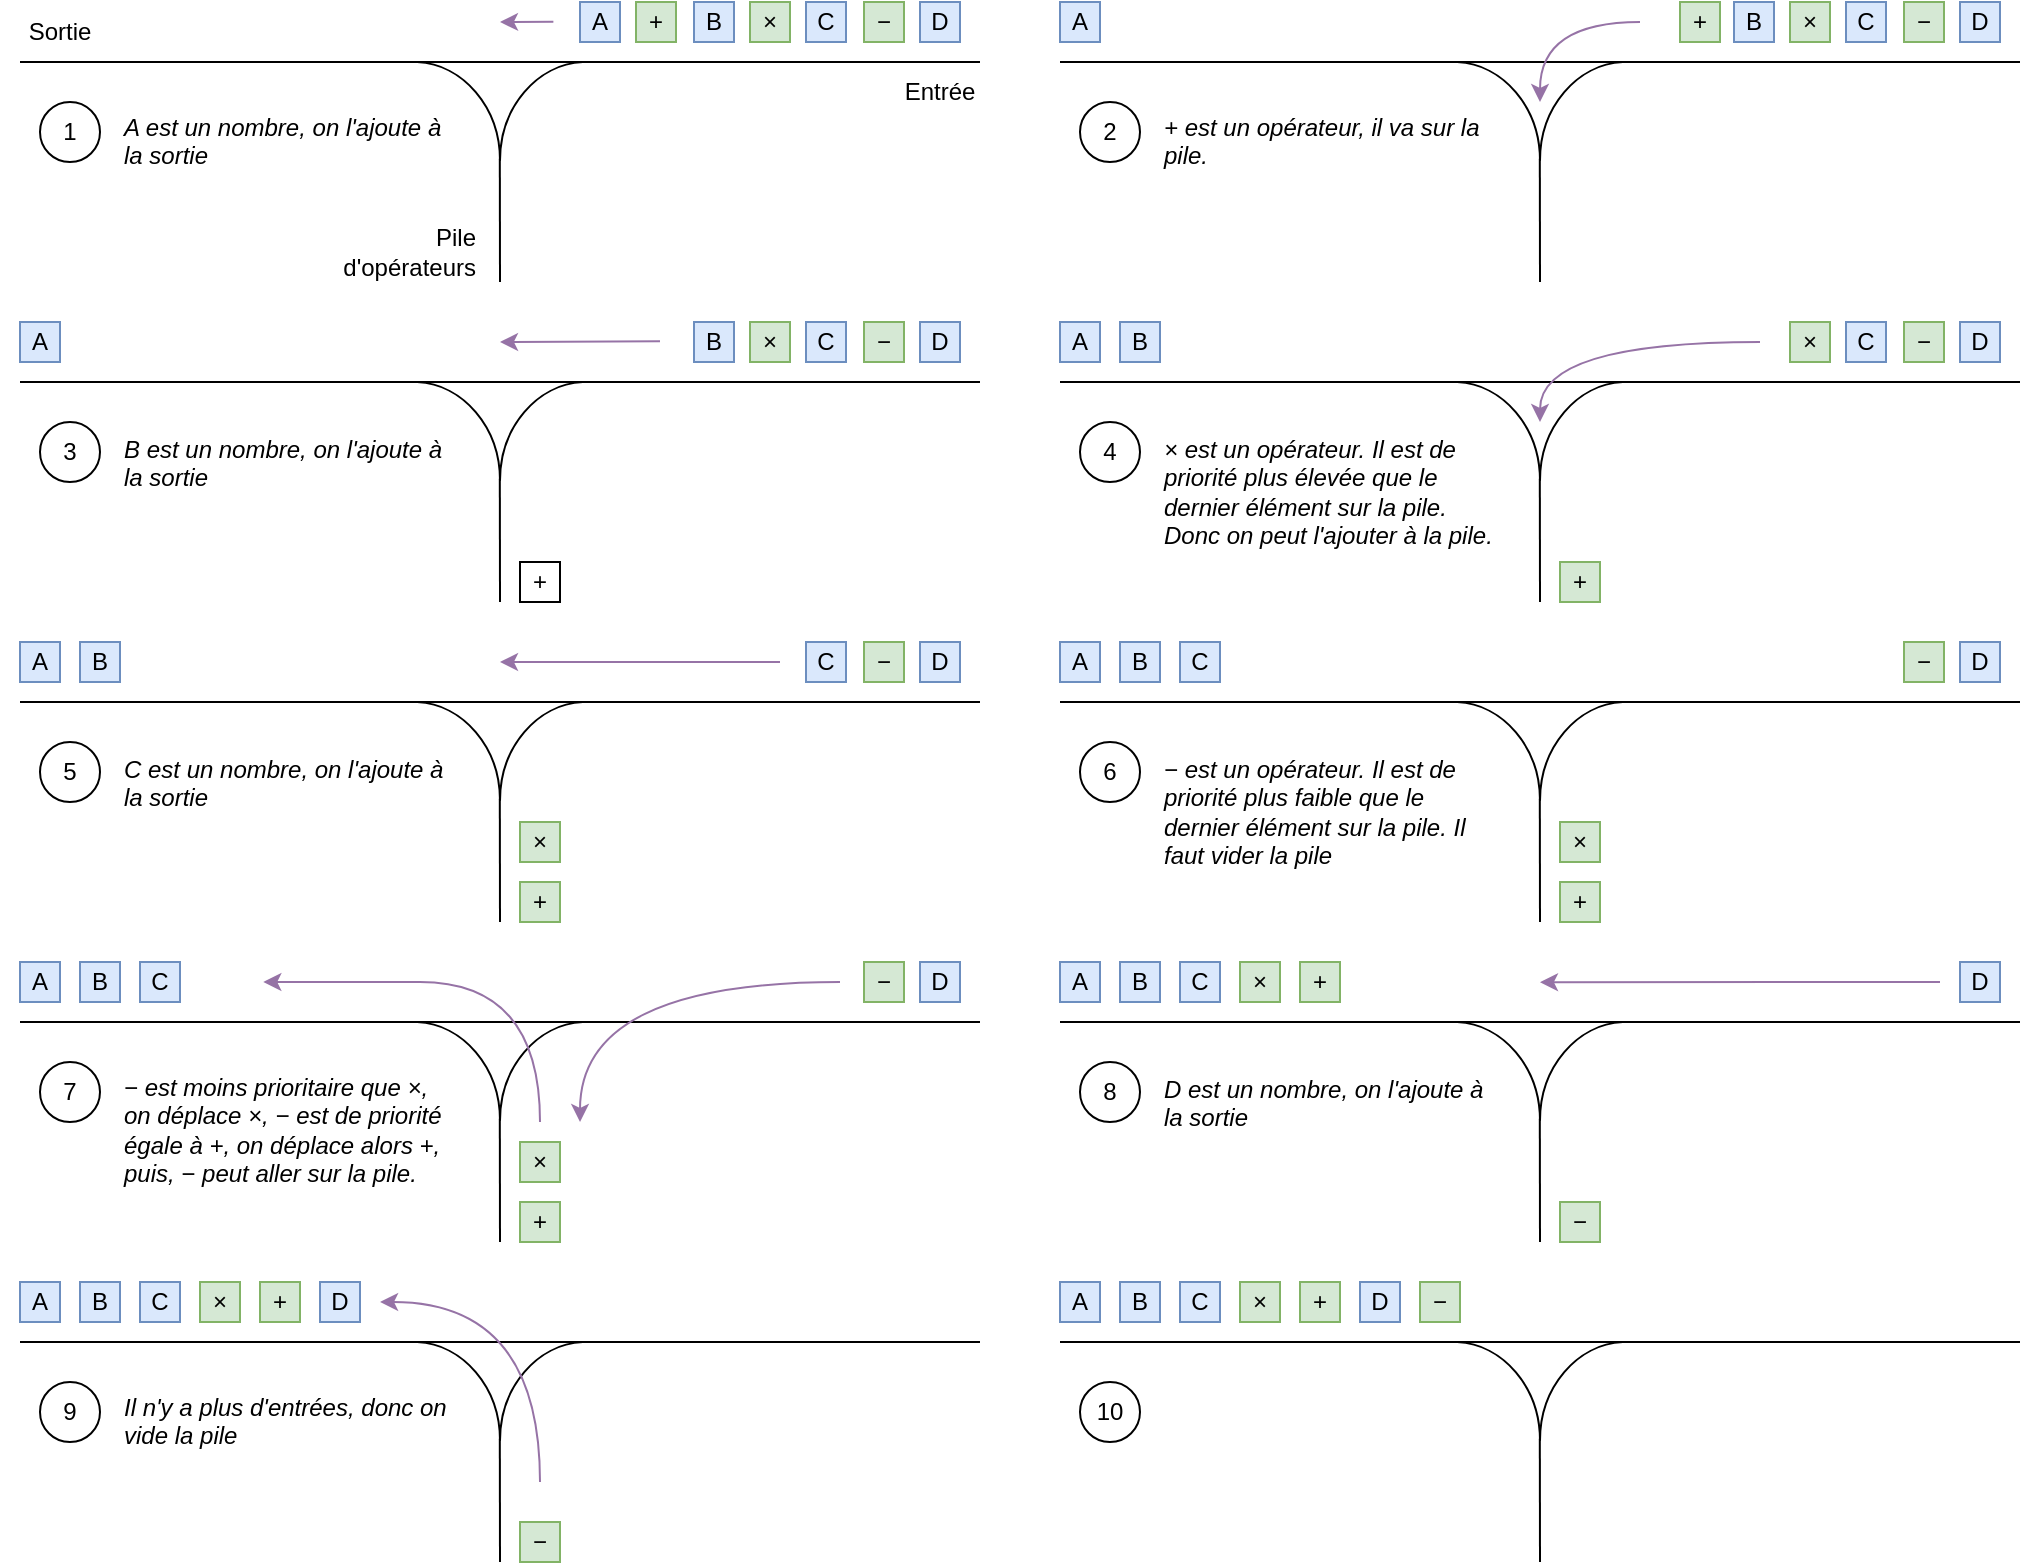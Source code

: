 <mxfile version="22.0.3" type="device">
  <diagram name="Page-1" id="3fGzzLXL2oJ45l_Rl7hE">
    <mxGraphModel dx="2367" dy="1570" grid="1" gridSize="10" guides="1" tooltips="1" connect="1" arrows="1" fold="1" page="1" pageScale="1" pageWidth="1050" pageHeight="800" math="0" shadow="0">
      <root>
        <mxCell id="0" />
        <mxCell id="1" parent="0" />
        <mxCell id="79jItiNzh4lT66huVusE-1" value="" style="endArrow=none;html=1;rounded=0;" edge="1" parent="1">
          <mxGeometry width="50" height="50" relative="1" as="geometry">
            <mxPoint x="270" y="40" as="sourcePoint" />
            <mxPoint x="510" y="40" as="targetPoint" />
          </mxGeometry>
        </mxCell>
        <mxCell id="79jItiNzh4lT66huVusE-4" value="" style="verticalLabelPosition=bottom;verticalAlign=top;html=1;shape=mxgraph.basic.arc;startAngle=0.007;endAngle=0.25;" vertex="1" parent="1">
          <mxGeometry x="183.386" y="39.997" width="86.614" height="98.425" as="geometry" />
        </mxCell>
        <mxCell id="79jItiNzh4lT66huVusE-7" value="" style="verticalLabelPosition=bottom;verticalAlign=top;html=1;shape=mxgraph.basic.arc;startAngle=0.007;endAngle=0.25;flipH=1;" vertex="1" parent="1">
          <mxGeometry x="269.996" y="39.997" width="86.614" height="98.425" as="geometry" />
        </mxCell>
        <mxCell id="79jItiNzh4lT66huVusE-8" value="" style="endArrow=none;html=1;rounded=0;entryX=1.001;entryY=0.491;entryDx=0;entryDy=0;entryPerimeter=0;" edge="1" parent="1" target="79jItiNzh4lT66huVusE-7">
          <mxGeometry width="50" height="50" relative="1" as="geometry">
            <mxPoint x="270" y="150" as="sourcePoint" />
            <mxPoint x="270" y="110" as="targetPoint" />
          </mxGeometry>
        </mxCell>
        <mxCell id="79jItiNzh4lT66huVusE-9" value="Sortie" style="text;strokeColor=none;align=center;fillColor=none;html=1;verticalAlign=middle;whiteSpace=wrap;rounded=0;" vertex="1" parent="1">
          <mxGeometry x="20" y="10" width="60" height="30" as="geometry" />
        </mxCell>
        <mxCell id="79jItiNzh4lT66huVusE-10" value="Entrée" style="text;strokeColor=none;align=center;fillColor=none;html=1;verticalAlign=middle;whiteSpace=wrap;rounded=0;" vertex="1" parent="1">
          <mxGeometry x="460" y="40" width="60" height="30" as="geometry" />
        </mxCell>
        <mxCell id="79jItiNzh4lT66huVusE-11" value="Pile d&#39;opérateurs" style="text;strokeColor=none;align=right;fillColor=none;html=1;verticalAlign=middle;whiteSpace=wrap;rounded=0;" vertex="1" parent="1">
          <mxGeometry x="200" y="120" width="60" height="30" as="geometry" />
        </mxCell>
        <mxCell id="79jItiNzh4lT66huVusE-12" value="A" style="text;align=center;html=1;verticalAlign=middle;whiteSpace=wrap;rounded=0;fillColor=#dae8fc;strokeColor=#6c8ebf;" vertex="1" parent="1">
          <mxGeometry x="310" y="10" width="20" height="20" as="geometry" />
        </mxCell>
        <mxCell id="79jItiNzh4lT66huVusE-13" value="+" style="text;align=center;html=1;verticalAlign=middle;whiteSpace=wrap;rounded=0;fillColor=#d5e8d4;strokeColor=#82b366;" vertex="1" parent="1">
          <mxGeometry x="338" y="10" width="20" height="20" as="geometry" />
        </mxCell>
        <mxCell id="79jItiNzh4lT66huVusE-14" value="B" style="text;align=center;html=1;verticalAlign=middle;whiteSpace=wrap;rounded=0;fillColor=#dae8fc;strokeColor=#6c8ebf;" vertex="1" parent="1">
          <mxGeometry x="367" y="10" width="20" height="20" as="geometry" />
        </mxCell>
        <mxCell id="79jItiNzh4lT66huVusE-15" value="×" style="text;align=center;html=1;verticalAlign=middle;whiteSpace=wrap;rounded=0;fillColor=#d5e8d4;strokeColor=#82b366;" vertex="1" parent="1">
          <mxGeometry x="395" y="10" width="20" height="20" as="geometry" />
        </mxCell>
        <mxCell id="79jItiNzh4lT66huVusE-16" value="−" style="text;align=center;html=1;verticalAlign=middle;whiteSpace=wrap;rounded=0;fillColor=#d5e8d4;strokeColor=#82b366;" vertex="1" parent="1">
          <mxGeometry x="452" y="10" width="20" height="20" as="geometry" />
        </mxCell>
        <mxCell id="79jItiNzh4lT66huVusE-17" value="C" style="text;align=center;html=1;verticalAlign=middle;whiteSpace=wrap;rounded=0;fillColor=#dae8fc;strokeColor=#6c8ebf;" vertex="1" parent="1">
          <mxGeometry x="423" y="10" width="20" height="20" as="geometry" />
        </mxCell>
        <mxCell id="79jItiNzh4lT66huVusE-18" value="D" style="text;align=center;html=1;verticalAlign=middle;whiteSpace=wrap;rounded=0;fillColor=#dae8fc;strokeColor=#6c8ebf;" vertex="1" parent="1">
          <mxGeometry x="480" y="10" width="20" height="20" as="geometry" />
        </mxCell>
        <mxCell id="79jItiNzh4lT66huVusE-19" value="" style="endArrow=classic;html=1;rounded=0;fillColor=#e1d5e7;strokeColor=#9673a6;" edge="1" parent="1">
          <mxGeometry width="50" height="50" relative="1" as="geometry">
            <mxPoint x="296.69" y="19.83" as="sourcePoint" />
            <mxPoint x="270" y="20" as="targetPoint" />
          </mxGeometry>
        </mxCell>
        <mxCell id="79jItiNzh4lT66huVusE-20" value="" style="endArrow=none;html=1;rounded=0;" edge="1" parent="1">
          <mxGeometry width="50" height="50" relative="1" as="geometry">
            <mxPoint x="30" y="40" as="sourcePoint" />
            <mxPoint x="270" y="40" as="targetPoint" />
          </mxGeometry>
        </mxCell>
        <mxCell id="79jItiNzh4lT66huVusE-21" value="1" style="ellipse;whiteSpace=wrap;html=1;aspect=fixed;" vertex="1" parent="1">
          <mxGeometry x="40" y="60" width="30" height="30" as="geometry" />
        </mxCell>
        <mxCell id="79jItiNzh4lT66huVusE-22" value="" style="endArrow=none;html=1;rounded=0;" edge="1" parent="1">
          <mxGeometry width="50" height="50" relative="1" as="geometry">
            <mxPoint x="790" y="40" as="sourcePoint" />
            <mxPoint x="1030" y="40" as="targetPoint" />
          </mxGeometry>
        </mxCell>
        <mxCell id="79jItiNzh4lT66huVusE-23" value="" style="verticalLabelPosition=bottom;verticalAlign=top;html=1;shape=mxgraph.basic.arc;startAngle=0.007;endAngle=0.25;" vertex="1" parent="1">
          <mxGeometry x="703.386" y="39.997" width="86.614" height="98.425" as="geometry" />
        </mxCell>
        <mxCell id="79jItiNzh4lT66huVusE-24" value="" style="verticalLabelPosition=bottom;verticalAlign=top;html=1;shape=mxgraph.basic.arc;startAngle=0.007;endAngle=0.25;flipH=1;" vertex="1" parent="1">
          <mxGeometry x="789.996" y="39.997" width="86.614" height="98.425" as="geometry" />
        </mxCell>
        <mxCell id="79jItiNzh4lT66huVusE-25" value="" style="endArrow=none;html=1;rounded=0;entryX=1.001;entryY=0.491;entryDx=0;entryDy=0;entryPerimeter=0;" edge="1" parent="1" target="79jItiNzh4lT66huVusE-24">
          <mxGeometry width="50" height="50" relative="1" as="geometry">
            <mxPoint x="790" y="150" as="sourcePoint" />
            <mxPoint x="790" y="110" as="targetPoint" />
          </mxGeometry>
        </mxCell>
        <mxCell id="79jItiNzh4lT66huVusE-29" value="A" style="text;align=center;html=1;verticalAlign=middle;whiteSpace=wrap;rounded=0;fillColor=#dae8fc;strokeColor=#6c8ebf;" vertex="1" parent="1">
          <mxGeometry x="550" y="10" width="20" height="20" as="geometry" />
        </mxCell>
        <mxCell id="79jItiNzh4lT66huVusE-30" value="+" style="text;align=center;html=1;verticalAlign=middle;whiteSpace=wrap;rounded=0;fillColor=#d5e8d4;strokeColor=#82b366;" vertex="1" parent="1">
          <mxGeometry x="860" y="10" width="20" height="20" as="geometry" />
        </mxCell>
        <mxCell id="79jItiNzh4lT66huVusE-31" value="B" style="text;align=center;html=1;verticalAlign=middle;whiteSpace=wrap;rounded=0;fillColor=#dae8fc;strokeColor=#6c8ebf;" vertex="1" parent="1">
          <mxGeometry x="887" y="10" width="20" height="20" as="geometry" />
        </mxCell>
        <mxCell id="79jItiNzh4lT66huVusE-32" value="×" style="text;align=center;html=1;verticalAlign=middle;whiteSpace=wrap;rounded=0;fillColor=#d5e8d4;strokeColor=#82b366;" vertex="1" parent="1">
          <mxGeometry x="915" y="10" width="20" height="20" as="geometry" />
        </mxCell>
        <mxCell id="79jItiNzh4lT66huVusE-33" value="−" style="text;align=center;html=1;verticalAlign=middle;whiteSpace=wrap;rounded=0;fillColor=#d5e8d4;strokeColor=#82b366;" vertex="1" parent="1">
          <mxGeometry x="972" y="10" width="20" height="20" as="geometry" />
        </mxCell>
        <mxCell id="79jItiNzh4lT66huVusE-34" value="C" style="text;align=center;html=1;verticalAlign=middle;whiteSpace=wrap;rounded=0;fillColor=#dae8fc;strokeColor=#6c8ebf;" vertex="1" parent="1">
          <mxGeometry x="943" y="10" width="20" height="20" as="geometry" />
        </mxCell>
        <mxCell id="79jItiNzh4lT66huVusE-35" value="D" style="text;align=center;html=1;verticalAlign=middle;whiteSpace=wrap;rounded=0;fillColor=#dae8fc;strokeColor=#6c8ebf;" vertex="1" parent="1">
          <mxGeometry x="1000" y="10" width="20" height="20" as="geometry" />
        </mxCell>
        <mxCell id="79jItiNzh4lT66huVusE-37" value="" style="endArrow=none;html=1;rounded=0;" edge="1" parent="1">
          <mxGeometry width="50" height="50" relative="1" as="geometry">
            <mxPoint x="550" y="40" as="sourcePoint" />
            <mxPoint x="790" y="40" as="targetPoint" />
          </mxGeometry>
        </mxCell>
        <mxCell id="79jItiNzh4lT66huVusE-38" value="2" style="ellipse;whiteSpace=wrap;html=1;aspect=fixed;" vertex="1" parent="1">
          <mxGeometry x="560" y="60" width="30" height="30" as="geometry" />
        </mxCell>
        <mxCell id="79jItiNzh4lT66huVusE-39" value="" style="curved=1;endArrow=classic;html=1;rounded=0;fillColor=#e1d5e7;strokeColor=#9673a6;" edge="1" parent="1">
          <mxGeometry width="50" height="50" relative="1" as="geometry">
            <mxPoint x="840" y="20" as="sourcePoint" />
            <mxPoint x="790" y="60.0" as="targetPoint" />
            <Array as="points">
              <mxPoint x="790" y="20" />
            </Array>
          </mxGeometry>
        </mxCell>
        <mxCell id="79jItiNzh4lT66huVusE-40" value="" style="endArrow=none;html=1;rounded=0;" edge="1" parent="1">
          <mxGeometry width="50" height="50" relative="1" as="geometry">
            <mxPoint x="270" y="200" as="sourcePoint" />
            <mxPoint x="510" y="200" as="targetPoint" />
          </mxGeometry>
        </mxCell>
        <mxCell id="79jItiNzh4lT66huVusE-41" value="" style="verticalLabelPosition=bottom;verticalAlign=top;html=1;shape=mxgraph.basic.arc;startAngle=0.007;endAngle=0.25;" vertex="1" parent="1">
          <mxGeometry x="183.386" y="199.997" width="86.614" height="98.425" as="geometry" />
        </mxCell>
        <mxCell id="79jItiNzh4lT66huVusE-42" value="" style="verticalLabelPosition=bottom;verticalAlign=top;html=1;shape=mxgraph.basic.arc;startAngle=0.007;endAngle=0.25;flipH=1;" vertex="1" parent="1">
          <mxGeometry x="269.996" y="199.997" width="86.614" height="98.425" as="geometry" />
        </mxCell>
        <mxCell id="79jItiNzh4lT66huVusE-43" value="" style="endArrow=none;html=1;rounded=0;entryX=1.001;entryY=0.491;entryDx=0;entryDy=0;entryPerimeter=0;" edge="1" parent="1" target="79jItiNzh4lT66huVusE-42">
          <mxGeometry width="50" height="50" relative="1" as="geometry">
            <mxPoint x="270" y="310" as="sourcePoint" />
            <mxPoint x="270" y="270" as="targetPoint" />
          </mxGeometry>
        </mxCell>
        <mxCell id="79jItiNzh4lT66huVusE-47" value="A" style="text;align=center;html=1;verticalAlign=middle;whiteSpace=wrap;rounded=0;fillColor=#dae8fc;strokeColor=#6c8ebf;" vertex="1" parent="1">
          <mxGeometry x="30" y="170" width="20" height="20" as="geometry" />
        </mxCell>
        <mxCell id="79jItiNzh4lT66huVusE-48" value="+" style="text;align=center;html=1;verticalAlign=middle;whiteSpace=wrap;rounded=0;fillColor=none;strokeColor=default;" vertex="1" parent="1">
          <mxGeometry x="280" y="290" width="20" height="20" as="geometry" />
        </mxCell>
        <mxCell id="79jItiNzh4lT66huVusE-49" value="B" style="text;align=center;html=1;verticalAlign=middle;whiteSpace=wrap;rounded=0;fillColor=#dae8fc;strokeColor=#6c8ebf;" vertex="1" parent="1">
          <mxGeometry x="367" y="170" width="20" height="20" as="geometry" />
        </mxCell>
        <mxCell id="79jItiNzh4lT66huVusE-50" value="×" style="text;align=center;html=1;verticalAlign=middle;whiteSpace=wrap;rounded=0;fillColor=#d5e8d4;strokeColor=#82b366;" vertex="1" parent="1">
          <mxGeometry x="395" y="170" width="20" height="20" as="geometry" />
        </mxCell>
        <mxCell id="79jItiNzh4lT66huVusE-51" value="−" style="text;align=center;html=1;verticalAlign=middle;whiteSpace=wrap;rounded=0;fillColor=#d5e8d4;strokeColor=#82b366;" vertex="1" parent="1">
          <mxGeometry x="452" y="170" width="20" height="20" as="geometry" />
        </mxCell>
        <mxCell id="79jItiNzh4lT66huVusE-52" value="C" style="text;align=center;html=1;verticalAlign=middle;whiteSpace=wrap;rounded=0;fillColor=#dae8fc;strokeColor=#6c8ebf;" vertex="1" parent="1">
          <mxGeometry x="423" y="170" width="20" height="20" as="geometry" />
        </mxCell>
        <mxCell id="79jItiNzh4lT66huVusE-53" value="D" style="text;align=center;html=1;verticalAlign=middle;whiteSpace=wrap;rounded=0;fillColor=#dae8fc;strokeColor=#6c8ebf;" vertex="1" parent="1">
          <mxGeometry x="480" y="170" width="20" height="20" as="geometry" />
        </mxCell>
        <mxCell id="79jItiNzh4lT66huVusE-55" value="" style="endArrow=none;html=1;rounded=0;" edge="1" parent="1">
          <mxGeometry width="50" height="50" relative="1" as="geometry">
            <mxPoint x="30" y="200" as="sourcePoint" />
            <mxPoint x="270" y="200" as="targetPoint" />
          </mxGeometry>
        </mxCell>
        <mxCell id="79jItiNzh4lT66huVusE-56" value="3" style="ellipse;whiteSpace=wrap;html=1;aspect=fixed;" vertex="1" parent="1">
          <mxGeometry x="40" y="220" width="30" height="30" as="geometry" />
        </mxCell>
        <mxCell id="79jItiNzh4lT66huVusE-57" value="" style="endArrow=none;html=1;rounded=0;" edge="1" parent="1">
          <mxGeometry width="50" height="50" relative="1" as="geometry">
            <mxPoint x="790" y="200" as="sourcePoint" />
            <mxPoint x="1030" y="200" as="targetPoint" />
          </mxGeometry>
        </mxCell>
        <mxCell id="79jItiNzh4lT66huVusE-58" value="" style="verticalLabelPosition=bottom;verticalAlign=top;html=1;shape=mxgraph.basic.arc;startAngle=0.007;endAngle=0.25;" vertex="1" parent="1">
          <mxGeometry x="703.386" y="199.997" width="86.614" height="98.425" as="geometry" />
        </mxCell>
        <mxCell id="79jItiNzh4lT66huVusE-59" value="" style="verticalLabelPosition=bottom;verticalAlign=top;html=1;shape=mxgraph.basic.arc;startAngle=0.007;endAngle=0.25;flipH=1;" vertex="1" parent="1">
          <mxGeometry x="789.996" y="199.997" width="86.614" height="98.425" as="geometry" />
        </mxCell>
        <mxCell id="79jItiNzh4lT66huVusE-60" value="" style="endArrow=none;html=1;rounded=0;entryX=1.001;entryY=0.491;entryDx=0;entryDy=0;entryPerimeter=0;" edge="1" parent="1" target="79jItiNzh4lT66huVusE-59">
          <mxGeometry width="50" height="50" relative="1" as="geometry">
            <mxPoint x="790" y="310" as="sourcePoint" />
            <mxPoint x="790" y="270" as="targetPoint" />
          </mxGeometry>
        </mxCell>
        <mxCell id="79jItiNzh4lT66huVusE-64" value="A" style="text;align=center;html=1;verticalAlign=middle;whiteSpace=wrap;rounded=0;fillColor=#dae8fc;strokeColor=#6c8ebf;" vertex="1" parent="1">
          <mxGeometry x="550" y="170" width="20" height="20" as="geometry" />
        </mxCell>
        <mxCell id="79jItiNzh4lT66huVusE-65" value="+" style="text;align=center;html=1;verticalAlign=middle;whiteSpace=wrap;rounded=0;fillColor=#d5e8d4;strokeColor=#82b366;" vertex="1" parent="1">
          <mxGeometry x="800" y="290" width="20" height="20" as="geometry" />
        </mxCell>
        <mxCell id="79jItiNzh4lT66huVusE-66" value="B" style="text;align=center;html=1;verticalAlign=middle;whiteSpace=wrap;rounded=0;fillColor=#dae8fc;strokeColor=#6c8ebf;" vertex="1" parent="1">
          <mxGeometry x="580" y="170" width="20" height="20" as="geometry" />
        </mxCell>
        <mxCell id="79jItiNzh4lT66huVusE-67" value="×" style="text;align=center;html=1;verticalAlign=middle;whiteSpace=wrap;rounded=0;fillColor=#d5e8d4;strokeColor=#82b366;" vertex="1" parent="1">
          <mxGeometry x="915" y="170" width="20" height="20" as="geometry" />
        </mxCell>
        <mxCell id="79jItiNzh4lT66huVusE-68" value="−" style="text;align=center;html=1;verticalAlign=middle;whiteSpace=wrap;rounded=0;fillColor=#d5e8d4;strokeColor=#82b366;" vertex="1" parent="1">
          <mxGeometry x="972" y="170" width="20" height="20" as="geometry" />
        </mxCell>
        <mxCell id="79jItiNzh4lT66huVusE-69" value="C" style="text;align=center;html=1;verticalAlign=middle;whiteSpace=wrap;rounded=0;fillColor=#dae8fc;strokeColor=#6c8ebf;" vertex="1" parent="1">
          <mxGeometry x="943" y="170" width="20" height="20" as="geometry" />
        </mxCell>
        <mxCell id="79jItiNzh4lT66huVusE-70" value="D" style="text;align=center;html=1;verticalAlign=middle;whiteSpace=wrap;rounded=0;fillColor=#dae8fc;strokeColor=#6c8ebf;" vertex="1" parent="1">
          <mxGeometry x="1000" y="170" width="20" height="20" as="geometry" />
        </mxCell>
        <mxCell id="79jItiNzh4lT66huVusE-71" value="" style="endArrow=none;html=1;rounded=0;" edge="1" parent="1">
          <mxGeometry width="50" height="50" relative="1" as="geometry">
            <mxPoint x="550" y="200" as="sourcePoint" />
            <mxPoint x="790" y="200" as="targetPoint" />
          </mxGeometry>
        </mxCell>
        <mxCell id="79jItiNzh4lT66huVusE-72" value="4" style="ellipse;whiteSpace=wrap;html=1;aspect=fixed;" vertex="1" parent="1">
          <mxGeometry x="560" y="220" width="30" height="30" as="geometry" />
        </mxCell>
        <mxCell id="79jItiNzh4lT66huVusE-73" value="" style="curved=1;endArrow=classic;html=1;rounded=0;fillColor=#e1d5e7;strokeColor=#9673a6;" edge="1" parent="1">
          <mxGeometry width="50" height="50" relative="1" as="geometry">
            <mxPoint x="900" y="180" as="sourcePoint" />
            <mxPoint x="790" y="220" as="targetPoint" />
            <Array as="points">
              <mxPoint x="790" y="180" />
            </Array>
          </mxGeometry>
        </mxCell>
        <mxCell id="79jItiNzh4lT66huVusE-74" value="" style="endArrow=classic;html=1;rounded=0;fillColor=#e1d5e7;strokeColor=#9673a6;" edge="1" parent="1">
          <mxGeometry width="50" height="50" relative="1" as="geometry">
            <mxPoint x="350" y="179.58" as="sourcePoint" />
            <mxPoint x="270" y="180" as="targetPoint" />
          </mxGeometry>
        </mxCell>
        <mxCell id="79jItiNzh4lT66huVusE-75" value="" style="endArrow=none;html=1;rounded=0;" edge="1" parent="1">
          <mxGeometry width="50" height="50" relative="1" as="geometry">
            <mxPoint x="270" y="360" as="sourcePoint" />
            <mxPoint x="510" y="360" as="targetPoint" />
          </mxGeometry>
        </mxCell>
        <mxCell id="79jItiNzh4lT66huVusE-76" value="" style="verticalLabelPosition=bottom;verticalAlign=top;html=1;shape=mxgraph.basic.arc;startAngle=0.007;endAngle=0.25;" vertex="1" parent="1">
          <mxGeometry x="183.386" y="359.997" width="86.614" height="98.425" as="geometry" />
        </mxCell>
        <mxCell id="79jItiNzh4lT66huVusE-77" value="" style="verticalLabelPosition=bottom;verticalAlign=top;html=1;shape=mxgraph.basic.arc;startAngle=0.007;endAngle=0.25;flipH=1;" vertex="1" parent="1">
          <mxGeometry x="269.996" y="359.997" width="86.614" height="98.425" as="geometry" />
        </mxCell>
        <mxCell id="79jItiNzh4lT66huVusE-78" value="" style="endArrow=none;html=1;rounded=0;entryX=1.001;entryY=0.491;entryDx=0;entryDy=0;entryPerimeter=0;" edge="1" parent="1" target="79jItiNzh4lT66huVusE-77">
          <mxGeometry width="50" height="50" relative="1" as="geometry">
            <mxPoint x="270" y="470" as="sourcePoint" />
            <mxPoint x="270" y="430" as="targetPoint" />
          </mxGeometry>
        </mxCell>
        <mxCell id="79jItiNzh4lT66huVusE-82" value="A" style="text;align=center;html=1;verticalAlign=middle;whiteSpace=wrap;rounded=0;fillColor=#dae8fc;strokeColor=#6c8ebf;" vertex="1" parent="1">
          <mxGeometry x="30" y="330" width="20" height="20" as="geometry" />
        </mxCell>
        <mxCell id="79jItiNzh4lT66huVusE-83" value="+" style="text;align=center;html=1;verticalAlign=middle;whiteSpace=wrap;rounded=0;fillColor=#d5e8d4;strokeColor=#82b366;" vertex="1" parent="1">
          <mxGeometry x="280" y="450" width="20" height="20" as="geometry" />
        </mxCell>
        <mxCell id="79jItiNzh4lT66huVusE-84" value="B" style="text;align=center;html=1;verticalAlign=middle;whiteSpace=wrap;rounded=0;fillColor=#dae8fc;strokeColor=#6c8ebf;" vertex="1" parent="1">
          <mxGeometry x="60" y="330" width="20" height="20" as="geometry" />
        </mxCell>
        <mxCell id="79jItiNzh4lT66huVusE-85" value="×" style="text;align=center;html=1;verticalAlign=middle;whiteSpace=wrap;rounded=0;fillColor=#d5e8d4;strokeColor=#82b366;" vertex="1" parent="1">
          <mxGeometry x="280" y="420" width="20" height="20" as="geometry" />
        </mxCell>
        <mxCell id="79jItiNzh4lT66huVusE-86" value="−" style="text;align=center;html=1;verticalAlign=middle;whiteSpace=wrap;rounded=0;fillColor=#d5e8d4;strokeColor=#82b366;" vertex="1" parent="1">
          <mxGeometry x="452" y="330" width="20" height="20" as="geometry" />
        </mxCell>
        <mxCell id="79jItiNzh4lT66huVusE-87" value="C" style="text;align=center;html=1;verticalAlign=middle;whiteSpace=wrap;rounded=0;fillColor=#dae8fc;strokeColor=#6c8ebf;" vertex="1" parent="1">
          <mxGeometry x="423" y="330" width="20" height="20" as="geometry" />
        </mxCell>
        <mxCell id="79jItiNzh4lT66huVusE-88" value="D" style="text;align=center;html=1;verticalAlign=middle;whiteSpace=wrap;rounded=0;fillColor=#dae8fc;strokeColor=#6c8ebf;" vertex="1" parent="1">
          <mxGeometry x="480" y="330" width="20" height="20" as="geometry" />
        </mxCell>
        <mxCell id="79jItiNzh4lT66huVusE-89" value="" style="endArrow=none;html=1;rounded=0;" edge="1" parent="1">
          <mxGeometry width="50" height="50" relative="1" as="geometry">
            <mxPoint x="30" y="360" as="sourcePoint" />
            <mxPoint x="270" y="360" as="targetPoint" />
          </mxGeometry>
        </mxCell>
        <mxCell id="79jItiNzh4lT66huVusE-90" value="5" style="ellipse;whiteSpace=wrap;html=1;aspect=fixed;" vertex="1" parent="1">
          <mxGeometry x="40" y="380" width="30" height="30" as="geometry" />
        </mxCell>
        <mxCell id="79jItiNzh4lT66huVusE-91" value="" style="endArrow=none;html=1;rounded=0;" edge="1" parent="1">
          <mxGeometry width="50" height="50" relative="1" as="geometry">
            <mxPoint x="790" y="360" as="sourcePoint" />
            <mxPoint x="1030" y="360" as="targetPoint" />
          </mxGeometry>
        </mxCell>
        <mxCell id="79jItiNzh4lT66huVusE-92" value="" style="verticalLabelPosition=bottom;verticalAlign=top;html=1;shape=mxgraph.basic.arc;startAngle=0.007;endAngle=0.25;" vertex="1" parent="1">
          <mxGeometry x="703.386" y="359.997" width="86.614" height="98.425" as="geometry" />
        </mxCell>
        <mxCell id="79jItiNzh4lT66huVusE-93" value="" style="verticalLabelPosition=bottom;verticalAlign=top;html=1;shape=mxgraph.basic.arc;startAngle=0.007;endAngle=0.25;flipH=1;" vertex="1" parent="1">
          <mxGeometry x="789.996" y="359.997" width="86.614" height="98.425" as="geometry" />
        </mxCell>
        <mxCell id="79jItiNzh4lT66huVusE-94" value="" style="endArrow=none;html=1;rounded=0;entryX=1.001;entryY=0.491;entryDx=0;entryDy=0;entryPerimeter=0;" edge="1" parent="1" target="79jItiNzh4lT66huVusE-93">
          <mxGeometry width="50" height="50" relative="1" as="geometry">
            <mxPoint x="790" y="470" as="sourcePoint" />
            <mxPoint x="790" y="430" as="targetPoint" />
          </mxGeometry>
        </mxCell>
        <mxCell id="79jItiNzh4lT66huVusE-98" value="A" style="text;align=center;html=1;verticalAlign=middle;whiteSpace=wrap;rounded=0;fillColor=#dae8fc;strokeColor=#6c8ebf;" vertex="1" parent="1">
          <mxGeometry x="550" y="330" width="20" height="20" as="geometry" />
        </mxCell>
        <mxCell id="79jItiNzh4lT66huVusE-99" value="+" style="text;align=center;html=1;verticalAlign=middle;whiteSpace=wrap;rounded=0;fillColor=#d5e8d4;strokeColor=#82b366;" vertex="1" parent="1">
          <mxGeometry x="800" y="450" width="20" height="20" as="geometry" />
        </mxCell>
        <mxCell id="79jItiNzh4lT66huVusE-100" value="B" style="text;align=center;html=1;verticalAlign=middle;whiteSpace=wrap;rounded=0;fillColor=#dae8fc;strokeColor=#6c8ebf;" vertex="1" parent="1">
          <mxGeometry x="580" y="330" width="20" height="20" as="geometry" />
        </mxCell>
        <mxCell id="79jItiNzh4lT66huVusE-101" value="×" style="text;align=center;html=1;verticalAlign=middle;whiteSpace=wrap;rounded=0;fillColor=#d5e8d4;strokeColor=#82b366;" vertex="1" parent="1">
          <mxGeometry x="800" y="420" width="20" height="20" as="geometry" />
        </mxCell>
        <mxCell id="79jItiNzh4lT66huVusE-102" value="−" style="text;align=center;html=1;verticalAlign=middle;whiteSpace=wrap;rounded=0;fillColor=#d5e8d4;strokeColor=#82b366;" vertex="1" parent="1">
          <mxGeometry x="972" y="330" width="20" height="20" as="geometry" />
        </mxCell>
        <mxCell id="79jItiNzh4lT66huVusE-103" value="C" style="text;align=center;html=1;verticalAlign=middle;whiteSpace=wrap;rounded=0;fillColor=#dae8fc;strokeColor=#6c8ebf;" vertex="1" parent="1">
          <mxGeometry x="610" y="330" width="20" height="20" as="geometry" />
        </mxCell>
        <mxCell id="79jItiNzh4lT66huVusE-104" value="D" style="text;align=center;html=1;verticalAlign=middle;whiteSpace=wrap;rounded=0;fillColor=#dae8fc;strokeColor=#6c8ebf;" vertex="1" parent="1">
          <mxGeometry x="1000" y="330" width="20" height="20" as="geometry" />
        </mxCell>
        <mxCell id="79jItiNzh4lT66huVusE-105" value="" style="endArrow=none;html=1;rounded=0;" edge="1" parent="1">
          <mxGeometry width="50" height="50" relative="1" as="geometry">
            <mxPoint x="550" y="360" as="sourcePoint" />
            <mxPoint x="790" y="360" as="targetPoint" />
          </mxGeometry>
        </mxCell>
        <mxCell id="79jItiNzh4lT66huVusE-106" value="6" style="ellipse;whiteSpace=wrap;html=1;aspect=fixed;" vertex="1" parent="1">
          <mxGeometry x="560" y="380" width="30" height="30" as="geometry" />
        </mxCell>
        <mxCell id="79jItiNzh4lT66huVusE-108" value="" style="endArrow=classic;html=1;rounded=0;fillColor=#e1d5e7;strokeColor=#9673a6;" edge="1" parent="1">
          <mxGeometry width="50" height="50" relative="1" as="geometry">
            <mxPoint x="410" y="340" as="sourcePoint" />
            <mxPoint x="270" y="340" as="targetPoint" />
          </mxGeometry>
        </mxCell>
        <mxCell id="79jItiNzh4lT66huVusE-111" value="" style="endArrow=none;html=1;rounded=0;" edge="1" parent="1">
          <mxGeometry width="50" height="50" relative="1" as="geometry">
            <mxPoint x="270" y="520" as="sourcePoint" />
            <mxPoint x="510" y="520" as="targetPoint" />
          </mxGeometry>
        </mxCell>
        <mxCell id="79jItiNzh4lT66huVusE-112" value="" style="verticalLabelPosition=bottom;verticalAlign=top;html=1;shape=mxgraph.basic.arc;startAngle=0.007;endAngle=0.25;" vertex="1" parent="1">
          <mxGeometry x="183.386" y="519.997" width="86.614" height="98.425" as="geometry" />
        </mxCell>
        <mxCell id="79jItiNzh4lT66huVusE-113" value="" style="verticalLabelPosition=bottom;verticalAlign=top;html=1;shape=mxgraph.basic.arc;startAngle=0.007;endAngle=0.25;flipH=1;" vertex="1" parent="1">
          <mxGeometry x="269.996" y="519.997" width="86.614" height="98.425" as="geometry" />
        </mxCell>
        <mxCell id="79jItiNzh4lT66huVusE-114" value="" style="endArrow=none;html=1;rounded=0;entryX=1.001;entryY=0.491;entryDx=0;entryDy=0;entryPerimeter=0;" edge="1" parent="1" target="79jItiNzh4lT66huVusE-113">
          <mxGeometry width="50" height="50" relative="1" as="geometry">
            <mxPoint x="270" y="630" as="sourcePoint" />
            <mxPoint x="270" y="590" as="targetPoint" />
          </mxGeometry>
        </mxCell>
        <mxCell id="79jItiNzh4lT66huVusE-118" value="A" style="text;align=center;html=1;verticalAlign=middle;whiteSpace=wrap;rounded=0;fillColor=#dae8fc;strokeColor=#6c8ebf;" vertex="1" parent="1">
          <mxGeometry x="30" y="490" width="20" height="20" as="geometry" />
        </mxCell>
        <mxCell id="79jItiNzh4lT66huVusE-119" value="+" style="text;align=center;html=1;verticalAlign=middle;whiteSpace=wrap;rounded=0;fillColor=#d5e8d4;strokeColor=#82b366;" vertex="1" parent="1">
          <mxGeometry x="280" y="610" width="20" height="20" as="geometry" />
        </mxCell>
        <mxCell id="79jItiNzh4lT66huVusE-120" value="B" style="text;align=center;html=1;verticalAlign=middle;whiteSpace=wrap;rounded=0;fillColor=#dae8fc;strokeColor=#6c8ebf;" vertex="1" parent="1">
          <mxGeometry x="60" y="490" width="20" height="20" as="geometry" />
        </mxCell>
        <mxCell id="79jItiNzh4lT66huVusE-121" value="×" style="text;align=center;html=1;verticalAlign=middle;whiteSpace=wrap;rounded=0;fillColor=#d5e8d4;strokeColor=#82b366;" vertex="1" parent="1">
          <mxGeometry x="280" y="580" width="20" height="20" as="geometry" />
        </mxCell>
        <mxCell id="79jItiNzh4lT66huVusE-123" value="C" style="text;align=center;html=1;verticalAlign=middle;whiteSpace=wrap;rounded=0;fillColor=#dae8fc;strokeColor=#6c8ebf;" vertex="1" parent="1">
          <mxGeometry x="90" y="490" width="20" height="20" as="geometry" />
        </mxCell>
        <mxCell id="79jItiNzh4lT66huVusE-124" value="D" style="text;align=center;html=1;verticalAlign=middle;whiteSpace=wrap;rounded=0;fillColor=#dae8fc;strokeColor=#6c8ebf;" vertex="1" parent="1">
          <mxGeometry x="480" y="490" width="20" height="20" as="geometry" />
        </mxCell>
        <mxCell id="79jItiNzh4lT66huVusE-126" value="7" style="ellipse;whiteSpace=wrap;html=1;aspect=fixed;" vertex="1" parent="1">
          <mxGeometry x="40" y="540" width="30" height="30" as="geometry" />
        </mxCell>
        <mxCell id="79jItiNzh4lT66huVusE-127" value="" style="endArrow=none;html=1;rounded=0;" edge="1" parent="1">
          <mxGeometry width="50" height="50" relative="1" as="geometry">
            <mxPoint x="790" y="520" as="sourcePoint" />
            <mxPoint x="1030" y="520" as="targetPoint" />
          </mxGeometry>
        </mxCell>
        <mxCell id="79jItiNzh4lT66huVusE-128" value="" style="verticalLabelPosition=bottom;verticalAlign=top;html=1;shape=mxgraph.basic.arc;startAngle=0.007;endAngle=0.25;" vertex="1" parent="1">
          <mxGeometry x="703.386" y="519.997" width="86.614" height="98.425" as="geometry" />
        </mxCell>
        <mxCell id="79jItiNzh4lT66huVusE-129" value="" style="verticalLabelPosition=bottom;verticalAlign=top;html=1;shape=mxgraph.basic.arc;startAngle=0.007;endAngle=0.25;flipH=1;" vertex="1" parent="1">
          <mxGeometry x="789.996" y="519.997" width="86.614" height="98.425" as="geometry" />
        </mxCell>
        <mxCell id="79jItiNzh4lT66huVusE-130" value="" style="endArrow=none;html=1;rounded=0;entryX=1.001;entryY=0.491;entryDx=0;entryDy=0;entryPerimeter=0;" edge="1" parent="1" target="79jItiNzh4lT66huVusE-129">
          <mxGeometry width="50" height="50" relative="1" as="geometry">
            <mxPoint x="790" y="630" as="sourcePoint" />
            <mxPoint x="790" y="590" as="targetPoint" />
          </mxGeometry>
        </mxCell>
        <mxCell id="79jItiNzh4lT66huVusE-134" value="A" style="text;align=center;html=1;verticalAlign=middle;whiteSpace=wrap;rounded=0;fillColor=#dae8fc;strokeColor=#6c8ebf;" vertex="1" parent="1">
          <mxGeometry x="550" y="490" width="20" height="20" as="geometry" />
        </mxCell>
        <mxCell id="79jItiNzh4lT66huVusE-135" value="+" style="text;align=center;html=1;verticalAlign=middle;whiteSpace=wrap;rounded=0;fillColor=#d5e8d4;strokeColor=#82b366;" vertex="1" parent="1">
          <mxGeometry x="670" y="490" width="20" height="20" as="geometry" />
        </mxCell>
        <mxCell id="79jItiNzh4lT66huVusE-136" value="B" style="text;align=center;html=1;verticalAlign=middle;whiteSpace=wrap;rounded=0;fillColor=#dae8fc;strokeColor=#6c8ebf;" vertex="1" parent="1">
          <mxGeometry x="580" y="490" width="20" height="20" as="geometry" />
        </mxCell>
        <mxCell id="79jItiNzh4lT66huVusE-137" value="×" style="text;align=center;html=1;verticalAlign=middle;whiteSpace=wrap;rounded=0;fillColor=#d5e8d4;strokeColor=#82b366;" vertex="1" parent="1">
          <mxGeometry x="640" y="490" width="20" height="20" as="geometry" />
        </mxCell>
        <mxCell id="79jItiNzh4lT66huVusE-138" value="−" style="text;align=center;html=1;verticalAlign=middle;whiteSpace=wrap;rounded=0;fillColor=#d5e8d4;strokeColor=#82b366;" vertex="1" parent="1">
          <mxGeometry x="800" y="610" width="20" height="20" as="geometry" />
        </mxCell>
        <mxCell id="79jItiNzh4lT66huVusE-139" value="C" style="text;align=center;html=1;verticalAlign=middle;whiteSpace=wrap;rounded=0;fillColor=#dae8fc;strokeColor=#6c8ebf;" vertex="1" parent="1">
          <mxGeometry x="610" y="490" width="20" height="20" as="geometry" />
        </mxCell>
        <mxCell id="79jItiNzh4lT66huVusE-140" value="D" style="text;align=center;html=1;verticalAlign=middle;whiteSpace=wrap;rounded=0;fillColor=#dae8fc;strokeColor=#6c8ebf;" vertex="1" parent="1">
          <mxGeometry x="1000" y="490" width="20" height="20" as="geometry" />
        </mxCell>
        <mxCell id="79jItiNzh4lT66huVusE-141" value="" style="endArrow=none;html=1;rounded=0;" edge="1" parent="1">
          <mxGeometry width="50" height="50" relative="1" as="geometry">
            <mxPoint x="550" y="520" as="sourcePoint" />
            <mxPoint x="790" y="520" as="targetPoint" />
          </mxGeometry>
        </mxCell>
        <mxCell id="79jItiNzh4lT66huVusE-142" value="8" style="ellipse;whiteSpace=wrap;html=1;aspect=fixed;" vertex="1" parent="1">
          <mxGeometry x="560" y="540" width="30" height="30" as="geometry" />
        </mxCell>
        <mxCell id="79jItiNzh4lT66huVusE-122" value="−" style="text;align=center;html=1;verticalAlign=middle;whiteSpace=wrap;rounded=0;fillColor=#d5e8d4;strokeColor=#82b366;" vertex="1" parent="1">
          <mxGeometry x="452" y="490" width="20" height="20" as="geometry" />
        </mxCell>
        <mxCell id="79jItiNzh4lT66huVusE-146" value="" style="curved=1;endArrow=classic;html=1;rounded=0;exitX=0.769;exitY=0.508;exitDx=0;exitDy=0;exitPerimeter=0;fillColor=#e1d5e7;strokeColor=#9673a6;" edge="1" parent="1" source="79jItiNzh4lT66huVusE-113">
          <mxGeometry width="50" height="50" relative="1" as="geometry">
            <mxPoint x="280.003" y="569.997" as="sourcePoint" />
            <mxPoint x="151.65" y="500" as="targetPoint" />
            <Array as="points">
              <mxPoint x="290" y="500" />
              <mxPoint x="170" y="500" />
            </Array>
          </mxGeometry>
        </mxCell>
        <mxCell id="79jItiNzh4lT66huVusE-151" value="" style="endArrow=classic;html=1;rounded=0;fillColor=#e1d5e7;strokeColor=#9673a6;" edge="1" parent="1">
          <mxGeometry width="50" height="50" relative="1" as="geometry">
            <mxPoint x="990" y="500" as="sourcePoint" />
            <mxPoint x="790" y="500.08" as="targetPoint" />
          </mxGeometry>
        </mxCell>
        <mxCell id="79jItiNzh4lT66huVusE-153" value="" style="endArrow=none;html=1;rounded=0;" edge="1" parent="1">
          <mxGeometry width="50" height="50" relative="1" as="geometry">
            <mxPoint x="270" y="680" as="sourcePoint" />
            <mxPoint x="510" y="680" as="targetPoint" />
          </mxGeometry>
        </mxCell>
        <mxCell id="79jItiNzh4lT66huVusE-154" value="" style="verticalLabelPosition=bottom;verticalAlign=top;html=1;shape=mxgraph.basic.arc;startAngle=0.007;endAngle=0.25;" vertex="1" parent="1">
          <mxGeometry x="183.386" y="679.997" width="86.614" height="98.425" as="geometry" />
        </mxCell>
        <mxCell id="79jItiNzh4lT66huVusE-155" value="" style="verticalLabelPosition=bottom;verticalAlign=top;html=1;shape=mxgraph.basic.arc;startAngle=0.007;endAngle=0.25;flipH=1;" vertex="1" parent="1">
          <mxGeometry x="269.996" y="679.997" width="86.614" height="98.425" as="geometry" />
        </mxCell>
        <mxCell id="79jItiNzh4lT66huVusE-156" value="" style="endArrow=none;html=1;rounded=0;entryX=1.001;entryY=0.491;entryDx=0;entryDy=0;entryPerimeter=0;" edge="1" parent="1" target="79jItiNzh4lT66huVusE-155">
          <mxGeometry width="50" height="50" relative="1" as="geometry">
            <mxPoint x="270" y="790" as="sourcePoint" />
            <mxPoint x="270" y="750" as="targetPoint" />
          </mxGeometry>
        </mxCell>
        <mxCell id="79jItiNzh4lT66huVusE-157" value="A" style="text;align=center;html=1;verticalAlign=middle;whiteSpace=wrap;rounded=0;fillColor=#dae8fc;strokeColor=#6c8ebf;" vertex="1" parent="1">
          <mxGeometry x="30" y="650" width="20" height="20" as="geometry" />
        </mxCell>
        <mxCell id="79jItiNzh4lT66huVusE-158" value="+" style="text;align=center;html=1;verticalAlign=middle;whiteSpace=wrap;rounded=0;fillColor=#d5e8d4;strokeColor=#82b366;" vertex="1" parent="1">
          <mxGeometry x="150" y="650" width="20" height="20" as="geometry" />
        </mxCell>
        <mxCell id="79jItiNzh4lT66huVusE-159" value="B" style="text;align=center;html=1;verticalAlign=middle;whiteSpace=wrap;rounded=0;fillColor=#dae8fc;strokeColor=#6c8ebf;" vertex="1" parent="1">
          <mxGeometry x="60" y="650" width="20" height="20" as="geometry" />
        </mxCell>
        <mxCell id="79jItiNzh4lT66huVusE-160" value="×" style="text;align=center;html=1;verticalAlign=middle;whiteSpace=wrap;rounded=0;fillColor=#d5e8d4;strokeColor=#82b366;" vertex="1" parent="1">
          <mxGeometry x="120" y="650" width="20" height="20" as="geometry" />
        </mxCell>
        <mxCell id="79jItiNzh4lT66huVusE-161" value="C" style="text;align=center;html=1;verticalAlign=middle;whiteSpace=wrap;rounded=0;fillColor=#dae8fc;strokeColor=#6c8ebf;" vertex="1" parent="1">
          <mxGeometry x="90" y="650" width="20" height="20" as="geometry" />
        </mxCell>
        <mxCell id="79jItiNzh4lT66huVusE-162" value="D" style="text;align=center;html=1;verticalAlign=middle;whiteSpace=wrap;rounded=0;fillColor=#dae8fc;strokeColor=#6c8ebf;" vertex="1" parent="1">
          <mxGeometry x="180" y="650" width="20" height="20" as="geometry" />
        </mxCell>
        <mxCell id="79jItiNzh4lT66huVusE-163" value="" style="endArrow=none;html=1;rounded=0;" edge="1" parent="1">
          <mxGeometry width="50" height="50" relative="1" as="geometry">
            <mxPoint x="30" y="680" as="sourcePoint" />
            <mxPoint x="270" y="680" as="targetPoint" />
          </mxGeometry>
        </mxCell>
        <mxCell id="79jItiNzh4lT66huVusE-164" value="9" style="ellipse;whiteSpace=wrap;html=1;aspect=fixed;" vertex="1" parent="1">
          <mxGeometry x="40" y="700" width="30" height="30" as="geometry" />
        </mxCell>
        <mxCell id="79jItiNzh4lT66huVusE-165" value="" style="endArrow=none;html=1;rounded=0;" edge="1" parent="1">
          <mxGeometry width="50" height="50" relative="1" as="geometry">
            <mxPoint x="790" y="680" as="sourcePoint" />
            <mxPoint x="1030" y="680" as="targetPoint" />
          </mxGeometry>
        </mxCell>
        <mxCell id="79jItiNzh4lT66huVusE-166" value="" style="verticalLabelPosition=bottom;verticalAlign=top;html=1;shape=mxgraph.basic.arc;startAngle=0.007;endAngle=0.25;" vertex="1" parent="1">
          <mxGeometry x="703.386" y="679.997" width="86.614" height="98.425" as="geometry" />
        </mxCell>
        <mxCell id="79jItiNzh4lT66huVusE-167" value="" style="verticalLabelPosition=bottom;verticalAlign=top;html=1;shape=mxgraph.basic.arc;startAngle=0.007;endAngle=0.25;flipH=1;" vertex="1" parent="1">
          <mxGeometry x="789.996" y="679.997" width="86.614" height="98.425" as="geometry" />
        </mxCell>
        <mxCell id="79jItiNzh4lT66huVusE-168" value="" style="endArrow=none;html=1;rounded=0;entryX=1.001;entryY=0.491;entryDx=0;entryDy=0;entryPerimeter=0;" edge="1" parent="1" target="79jItiNzh4lT66huVusE-167">
          <mxGeometry width="50" height="50" relative="1" as="geometry">
            <mxPoint x="790" y="790" as="sourcePoint" />
            <mxPoint x="790" y="750" as="targetPoint" />
          </mxGeometry>
        </mxCell>
        <mxCell id="79jItiNzh4lT66huVusE-169" value="A" style="text;align=center;html=1;verticalAlign=middle;whiteSpace=wrap;rounded=0;fillColor=#dae8fc;strokeColor=#6c8ebf;" vertex="1" parent="1">
          <mxGeometry x="550" y="650" width="20" height="20" as="geometry" />
        </mxCell>
        <mxCell id="79jItiNzh4lT66huVusE-170" value="+" style="text;align=center;html=1;verticalAlign=middle;whiteSpace=wrap;rounded=0;fillColor=#d5e8d4;strokeColor=#82b366;" vertex="1" parent="1">
          <mxGeometry x="670" y="650" width="20" height="20" as="geometry" />
        </mxCell>
        <mxCell id="79jItiNzh4lT66huVusE-171" value="B" style="text;align=center;html=1;verticalAlign=middle;whiteSpace=wrap;rounded=0;fillColor=#dae8fc;strokeColor=#6c8ebf;" vertex="1" parent="1">
          <mxGeometry x="580" y="650" width="20" height="20" as="geometry" />
        </mxCell>
        <mxCell id="79jItiNzh4lT66huVusE-172" value="×" style="text;align=center;html=1;verticalAlign=middle;whiteSpace=wrap;rounded=0;fillColor=#d5e8d4;strokeColor=#82b366;" vertex="1" parent="1">
          <mxGeometry x="640" y="650" width="20" height="20" as="geometry" />
        </mxCell>
        <mxCell id="79jItiNzh4lT66huVusE-173" value="−" style="text;align=center;html=1;verticalAlign=middle;whiteSpace=wrap;rounded=0;fillColor=#d5e8d4;strokeColor=#82b366;" vertex="1" parent="1">
          <mxGeometry x="730" y="650" width="20" height="20" as="geometry" />
        </mxCell>
        <mxCell id="79jItiNzh4lT66huVusE-174" value="C" style="text;align=center;html=1;verticalAlign=middle;whiteSpace=wrap;rounded=0;fillColor=#dae8fc;strokeColor=#6c8ebf;" vertex="1" parent="1">
          <mxGeometry x="610" y="650" width="20" height="20" as="geometry" />
        </mxCell>
        <mxCell id="79jItiNzh4lT66huVusE-176" value="" style="endArrow=none;html=1;rounded=0;" edge="1" parent="1">
          <mxGeometry width="50" height="50" relative="1" as="geometry">
            <mxPoint x="550" y="680" as="sourcePoint" />
            <mxPoint x="790" y="680" as="targetPoint" />
          </mxGeometry>
        </mxCell>
        <mxCell id="79jItiNzh4lT66huVusE-177" value="10" style="ellipse;whiteSpace=wrap;html=1;aspect=fixed;" vertex="1" parent="1">
          <mxGeometry x="560" y="700" width="30" height="30" as="geometry" />
        </mxCell>
        <mxCell id="79jItiNzh4lT66huVusE-178" value="−" style="text;align=center;html=1;verticalAlign=middle;whiteSpace=wrap;rounded=0;fillColor=#d5e8d4;strokeColor=#82b366;" vertex="1" parent="1">
          <mxGeometry x="280" y="770" width="20" height="20" as="geometry" />
        </mxCell>
        <mxCell id="79jItiNzh4lT66huVusE-182" value="" style="curved=1;endArrow=classic;html=1;rounded=0;exitX=0.769;exitY=0.711;exitDx=0;exitDy=0;exitPerimeter=0;fillColor=#e1d5e7;strokeColor=#9673a6;" edge="1" parent="1" source="79jItiNzh4lT66huVusE-155">
          <mxGeometry width="50" height="50" relative="1" as="geometry">
            <mxPoint x="348.39" y="730" as="sourcePoint" />
            <mxPoint x="210.04" y="660" as="targetPoint" />
            <Array as="points">
              <mxPoint x="290" y="660" />
            </Array>
          </mxGeometry>
        </mxCell>
        <mxCell id="79jItiNzh4lT66huVusE-183" value="" style="endArrow=none;html=1;rounded=0;" edge="1" parent="1">
          <mxGeometry width="50" height="50" relative="1" as="geometry">
            <mxPoint x="30" y="520" as="sourcePoint" />
            <mxPoint x="270" y="520" as="targetPoint" />
          </mxGeometry>
        </mxCell>
        <mxCell id="79jItiNzh4lT66huVusE-184" value="D" style="text;align=center;html=1;verticalAlign=middle;whiteSpace=wrap;rounded=0;fillColor=#dae8fc;strokeColor=#6c8ebf;" vertex="1" parent="1">
          <mxGeometry x="700" y="650" width="20" height="20" as="geometry" />
        </mxCell>
        <mxCell id="79jItiNzh4lT66huVusE-185" value="A est un nombre, on l&#39;ajoute à la sortie" style="text;strokeColor=none;align=left;fillColor=none;html=1;verticalAlign=top;whiteSpace=wrap;rounded=0;fontStyle=2" vertex="1" parent="1">
          <mxGeometry x="80" y="59.21" width="170" height="60" as="geometry" />
        </mxCell>
        <mxCell id="79jItiNzh4lT66huVusE-186" value="+ est un opérateur, il va sur la&lt;br&gt;pile." style="text;strokeColor=none;align=left;fillColor=none;html=1;verticalAlign=top;whiteSpace=wrap;rounded=0;fontStyle=2" vertex="1" parent="1">
          <mxGeometry x="600" y="59.21" width="170" height="60" as="geometry" />
        </mxCell>
        <mxCell id="79jItiNzh4lT66huVusE-187" value="B est un nombre, on l&#39;ajoute à la sortie" style="text;strokeColor=none;align=left;fillColor=none;html=1;verticalAlign=top;whiteSpace=wrap;rounded=0;fontStyle=2" vertex="1" parent="1">
          <mxGeometry x="80" y="220" width="170" height="60" as="geometry" />
        </mxCell>
        <mxCell id="79jItiNzh4lT66huVusE-188" value="× est un opérateur. Il est de priorité plus élevée que le dernier élément sur la pile. Donc on peut l&#39;ajouter à la pile." style="text;strokeColor=none;align=left;fillColor=none;html=1;verticalAlign=top;whiteSpace=wrap;rounded=0;fontStyle=2" vertex="1" parent="1">
          <mxGeometry x="600" y="220" width="170" height="60" as="geometry" />
        </mxCell>
        <mxCell id="79jItiNzh4lT66huVusE-189" value="C est un nombre, on l&#39;ajoute à la sortie" style="text;strokeColor=none;align=left;fillColor=none;html=1;verticalAlign=top;whiteSpace=wrap;rounded=0;fontStyle=2" vertex="1" parent="1">
          <mxGeometry x="80" y="380" width="170" height="60" as="geometry" />
        </mxCell>
        <mxCell id="79jItiNzh4lT66huVusE-190" value="−&amp;nbsp;est un opérateur. Il est de priorité plus faible que le dernier élément sur la pile. Il faut vider la pile" style="text;strokeColor=none;align=left;fillColor=none;html=1;verticalAlign=top;whiteSpace=wrap;rounded=0;fontStyle=2" vertex="1" parent="1">
          <mxGeometry x="600" y="380" width="170" height="60" as="geometry" />
        </mxCell>
        <mxCell id="79jItiNzh4lT66huVusE-191" value="" style="curved=1;endArrow=classic;html=1;rounded=0;fillColor=#e1d5e7;strokeColor=#9673a6;entryX=0.538;entryY=0.508;entryDx=0;entryDy=0;entryPerimeter=0;" edge="1" parent="1" target="79jItiNzh4lT66huVusE-113">
          <mxGeometry width="50" height="50" relative="1" as="geometry">
            <mxPoint x="440" y="500" as="sourcePoint" />
            <mxPoint x="330" y="540" as="targetPoint" />
            <Array as="points">
              <mxPoint x="310" y="500" />
            </Array>
          </mxGeometry>
        </mxCell>
        <mxCell id="79jItiNzh4lT66huVusE-192" value="− est moins prioritaire que ×, on déplace ×, − est de priorité égale à +, on déplace alors +, puis, − peut aller sur la pile." style="text;strokeColor=none;align=left;fillColor=none;html=1;verticalAlign=top;whiteSpace=wrap;rounded=0;fontStyle=2" vertex="1" parent="1">
          <mxGeometry x="80" y="539.21" width="170" height="60" as="geometry" />
        </mxCell>
        <mxCell id="79jItiNzh4lT66huVusE-195" value="D est un nombre, on l&#39;ajoute à la sortie" style="text;strokeColor=none;align=left;fillColor=none;html=1;verticalAlign=top;whiteSpace=wrap;rounded=0;fontStyle=2" vertex="1" parent="1">
          <mxGeometry x="600" y="540" width="170" height="60" as="geometry" />
        </mxCell>
        <mxCell id="79jItiNzh4lT66huVusE-196" value="Il n&#39;y a plus d&#39;entrées, donc on vide la pile" style="text;strokeColor=none;align=left;fillColor=none;html=1;verticalAlign=top;whiteSpace=wrap;rounded=0;fontStyle=2" vertex="1" parent="1">
          <mxGeometry x="80" y="699.21" width="170" height="60" as="geometry" />
        </mxCell>
      </root>
    </mxGraphModel>
  </diagram>
</mxfile>
